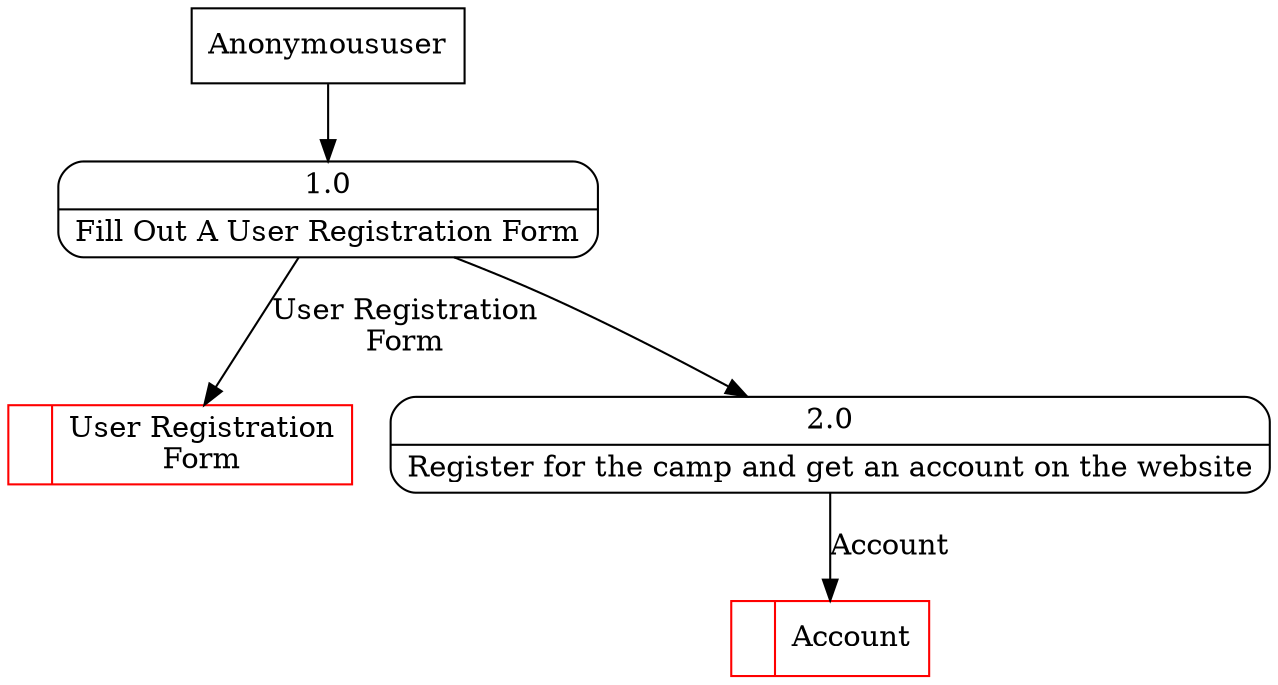 digraph dfd2{ 
node[shape=record]
200 [label="<f0>  |<f1> User Registration\nForm " color=red];
201 [label="Anonymoususer" shape=box];
202 [label="{<f0> 1.0|<f1> Fill Out A User Registration Form }" shape=Mrecord];
2 [label="{<f0> 2.0|<f1> Register for the camp and get an account on the website }" shape=Mrecord];
202 -> 2
1001 [label="<f0>  |<f1> Account " color=red];
2 -> 1001 [label="Account"]
201 -> 202
202 -> 200 [label="User Registration\nForm"]
}